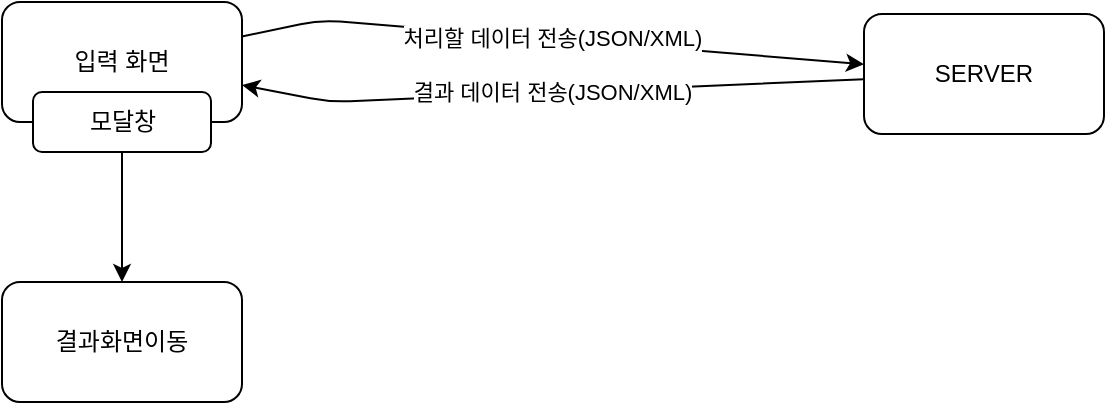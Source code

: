 <mxfile>
    <diagram id="qbQpFmFAP9Gp1CxeZyaA" name="Page-1">
        <mxGraphModel dx="1386" dy="523" grid="0" gridSize="10" guides="1" tooltips="1" connect="1" arrows="1" fold="1" page="0" pageScale="1" pageWidth="850" pageHeight="1100" math="0" shadow="0">
            <root>
                <mxCell id="0"/>
                <mxCell id="1" parent="0"/>
                <mxCell id="4" value="처리할 데이터 전송(JSON/XML)" style="edgeStyle=none;html=1;" edge="1" parent="1" source="2" target="3">
                    <mxGeometry relative="1" as="geometry">
                        <Array as="points">
                            <mxPoint x="269" y="179"/>
                        </Array>
                    </mxGeometry>
                </mxCell>
                <mxCell id="7" value="" style="edgeStyle=none;html=1;" edge="1" parent="1" source="2" target="6">
                    <mxGeometry relative="1" as="geometry"/>
                </mxCell>
                <mxCell id="2" value="입력 화면" style="rounded=1;whiteSpace=wrap;html=1;" vertex="1" parent="1">
                    <mxGeometry x="110" y="170" width="120" height="60" as="geometry"/>
                </mxCell>
                <mxCell id="5" value="결과 데이터 전송(JSON/XML)" style="edgeStyle=none;html=1;" edge="1" parent="1" source="3" target="2">
                    <mxGeometry relative="1" as="geometry">
                        <Array as="points">
                            <mxPoint x="274" y="220"/>
                        </Array>
                    </mxGeometry>
                </mxCell>
                <mxCell id="3" value="SERVER" style="whiteSpace=wrap;html=1;rounded=1;" vertex="1" parent="1">
                    <mxGeometry x="541" y="176" width="120" height="60" as="geometry"/>
                </mxCell>
                <mxCell id="6" value="결과화면이동" style="whiteSpace=wrap;html=1;rounded=1;" vertex="1" parent="1">
                    <mxGeometry x="110" y="310" width="120" height="60" as="geometry"/>
                </mxCell>
                <mxCell id="8" value="모달창" style="rounded=1;whiteSpace=wrap;html=1;" vertex="1" parent="1">
                    <mxGeometry x="125.5" y="215" width="89" height="30" as="geometry"/>
                </mxCell>
            </root>
        </mxGraphModel>
    </diagram>
</mxfile>
